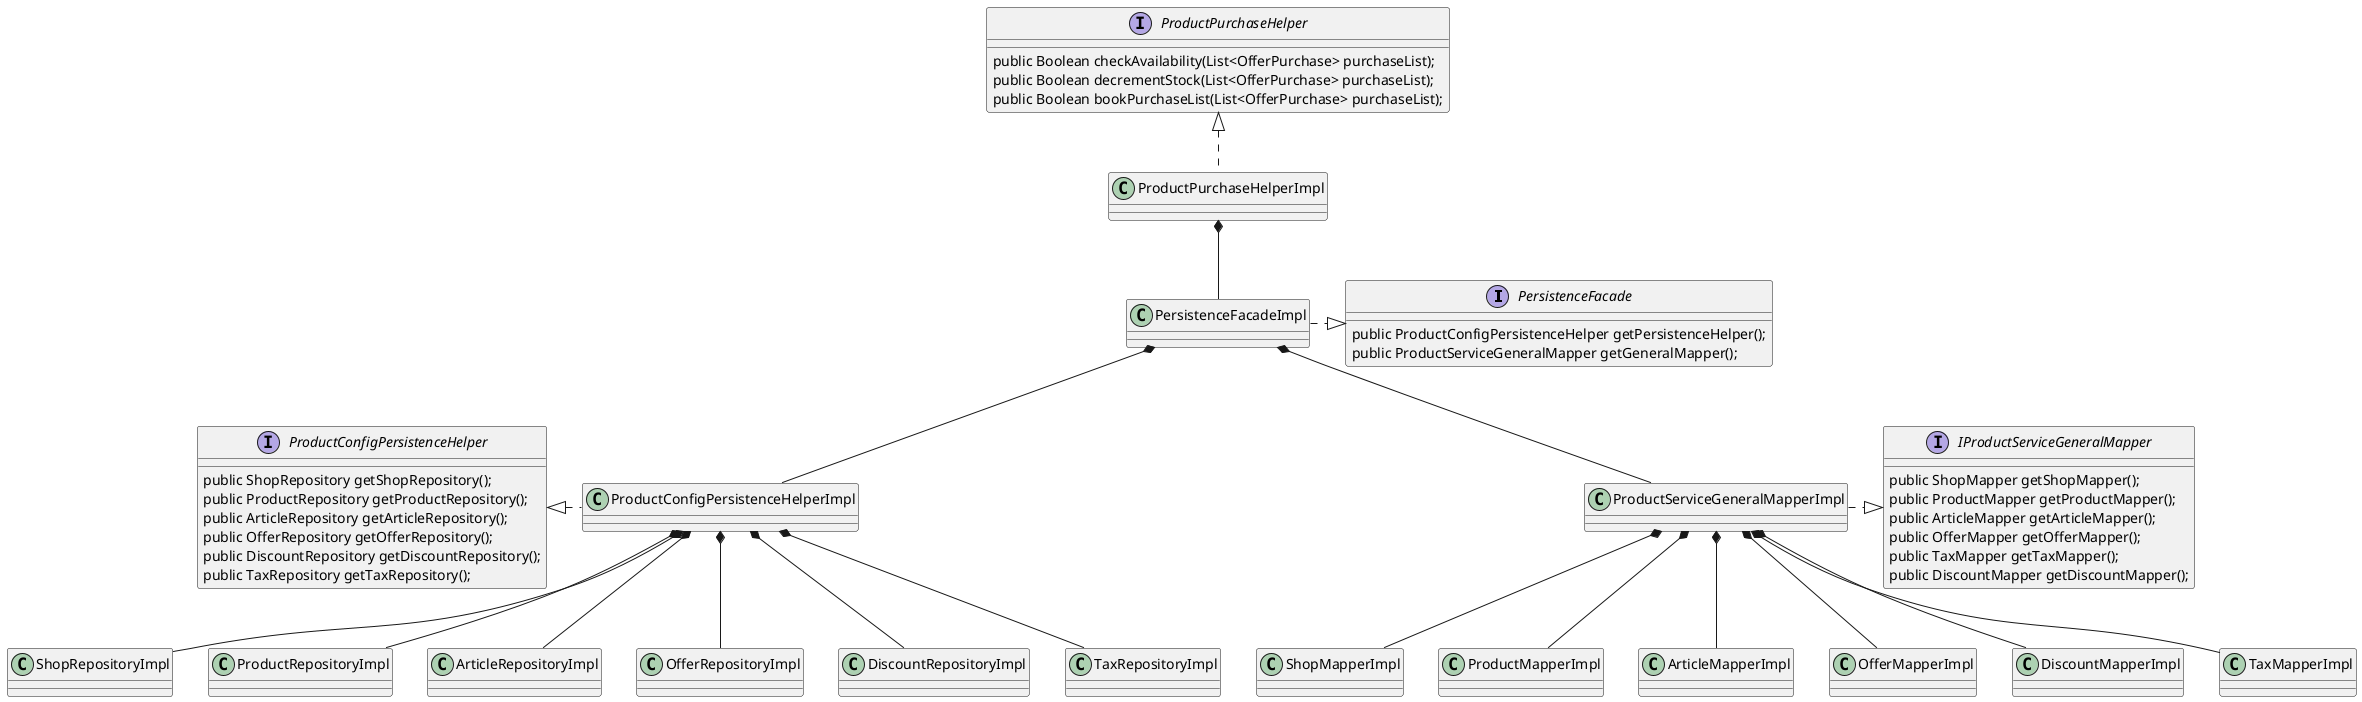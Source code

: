@startuml

interface PersistenceFacade {
    public ProductConfigPersistenceHelper getPersistenceHelper();
    public ProductServiceGeneralMapper getGeneralMapper();
}

interface ProductPurchaseHelper{    
    public Boolean checkAvailability(List<OfferPurchase> purchaseList);    
    public Boolean decrementStock(List<OfferPurchase> purchaseList);    
    public Boolean bookPurchaseList(List<OfferPurchase> purchaseList);
}

interface ProductConfigPersistenceHelper {    
    public ShopRepository getShopRepository();
    public ProductRepository getProductRepository();
    public ArticleRepository getArticleRepository();
    public OfferRepository getOfferRepository();
    public DiscountRepository getDiscountRepository();
    public TaxRepository getTaxRepository();    
}

interface IProductServiceGeneralMapper {
    public ShopMapper getShopMapper();
    public ProductMapper getProductMapper();
    public ArticleMapper getArticleMapper();
    public OfferMapper getOfferMapper();
    public TaxMapper getTaxMapper();
    public DiscountMapper getDiscountMapper();
}

ProductPurchaseHelperImpl *-- PersistenceFacadeImpl
PersistenceFacadeImpl *-- ProductConfigPersistenceHelperImpl
PersistenceFacadeImpl *-- ProductServiceGeneralMapperImpl

ProductPurchaseHelper <|.. ProductPurchaseHelperImpl
PersistenceFacade <|.left. PersistenceFacadeImpl
ProductConfigPersistenceHelper <|.right. ProductConfigPersistenceHelperImpl
IProductServiceGeneralMapper <|.left. ProductServiceGeneralMapperImpl

ProductConfigPersistenceHelperImpl *-- ShopRepositoryImpl
ProductConfigPersistenceHelperImpl *-- ProductRepositoryImpl
ProductConfigPersistenceHelperImpl *-- ArticleRepositoryImpl
ProductConfigPersistenceHelperImpl *-- OfferRepositoryImpl
ProductConfigPersistenceHelperImpl *-- DiscountRepositoryImpl
ProductConfigPersistenceHelperImpl *-- TaxRepositoryImpl

ProductServiceGeneralMapperImpl *-- ShopMapperImpl
ProductServiceGeneralMapperImpl *-- ProductMapperImpl
ProductServiceGeneralMapperImpl *-- ArticleMapperImpl
ProductServiceGeneralMapperImpl *-- OfferMapperImpl
ProductServiceGeneralMapperImpl *-- DiscountMapperImpl
ProductServiceGeneralMapperImpl *-- TaxMapperImpl









@enduml